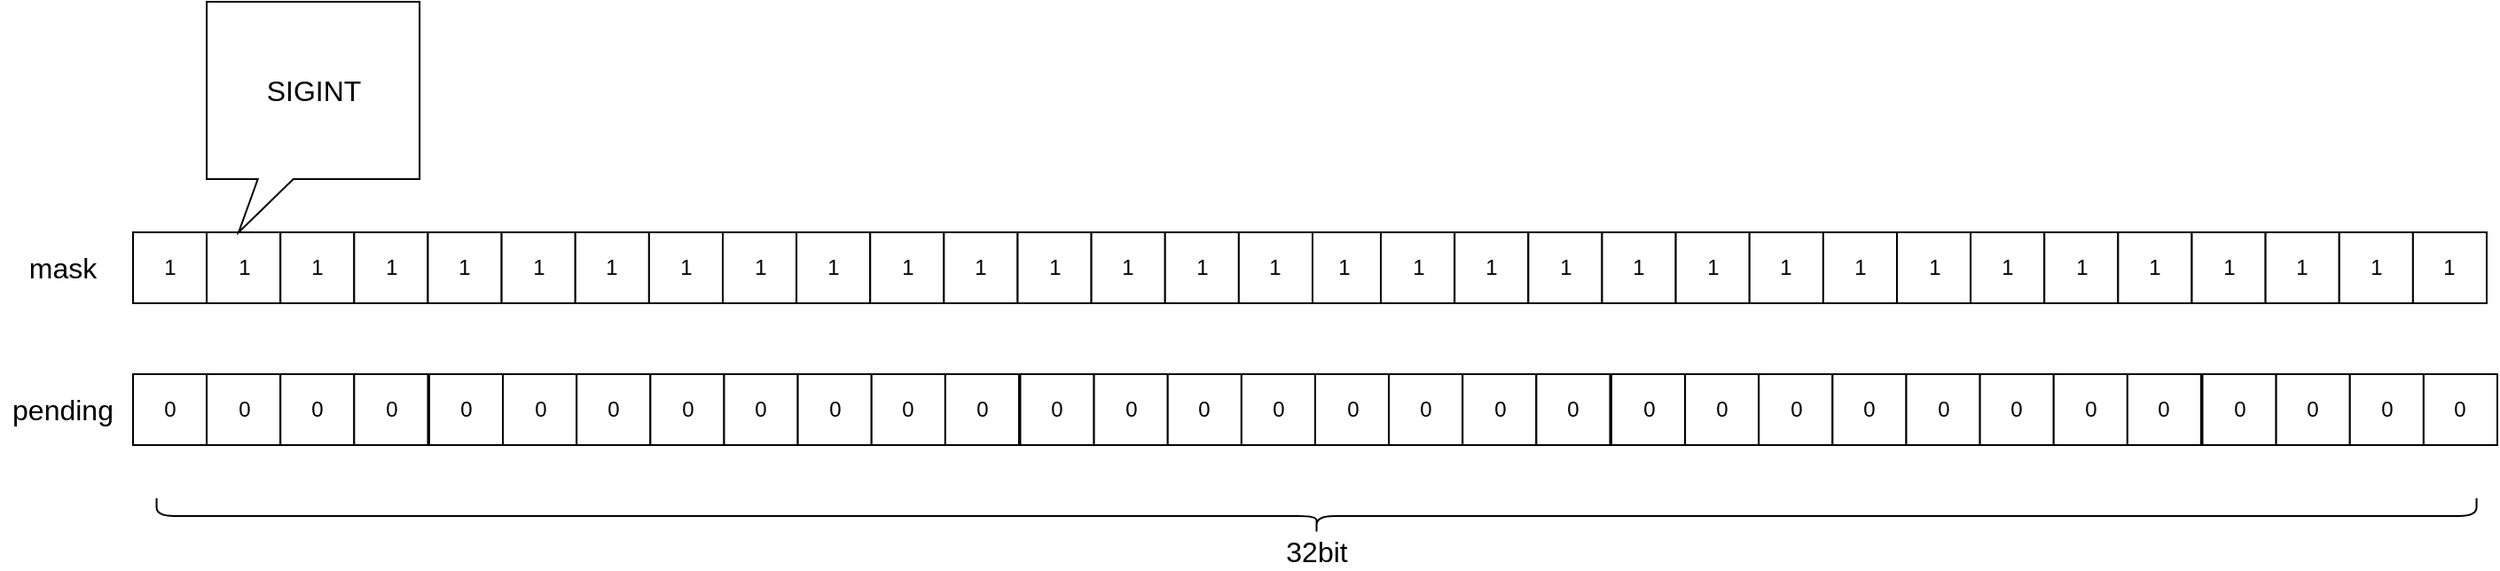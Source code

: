 <mxfile version="15.8.9" type="github">
  <diagram id="zOvcM4MbX52RDbkFWbiI" name="Page-1">
    <mxGraphModel dx="2163" dy="1295" grid="1" gridSize="10" guides="1" tooltips="1" connect="1" arrows="1" fold="1" page="1" pageScale="1" pageWidth="827" pageHeight="1169" math="0" shadow="0">
      <root>
        <mxCell id="0" />
        <mxCell id="1" parent="0" />
        <mxCell id="_iUUSOAj2kYCMJGXZSjO-76" value="mask" style="text;html=1;align=center;verticalAlign=middle;resizable=0;points=[];autosize=1;strokeColor=none;fillColor=none;fontSize=16;" vertex="1" parent="1">
          <mxGeometry x="25" y="250" width="50" height="20" as="geometry" />
        </mxCell>
        <mxCell id="_iUUSOAj2kYCMJGXZSjO-77" value="pending" style="text;html=1;align=center;verticalAlign=middle;resizable=0;points=[];autosize=1;strokeColor=none;fillColor=none;fontSize=16;" vertex="1" parent="1">
          <mxGeometry x="15" y="330" width="70" height="20" as="geometry" />
        </mxCell>
        <mxCell id="_iUUSOAj2kYCMJGXZSjO-101" value="1" style="rounded=0;whiteSpace=wrap;html=1;" vertex="1" parent="1">
          <mxGeometry x="752" y="240" width="41.562" height="40" as="geometry" />
        </mxCell>
        <mxCell id="_iUUSOAj2kYCMJGXZSjO-102" value="1" style="rounded=0;whiteSpace=wrap;html=1;" vertex="1" parent="1">
          <mxGeometry x="793.562" y="240" width="41.562" height="40" as="geometry" />
        </mxCell>
        <mxCell id="_iUUSOAj2kYCMJGXZSjO-103" value="1" style="rounded=0;whiteSpace=wrap;html=1;" vertex="1" parent="1">
          <mxGeometry x="835.125" y="240" width="41.562" height="40" as="geometry" />
        </mxCell>
        <mxCell id="_iUUSOAj2kYCMJGXZSjO-104" value="1" style="rounded=0;whiteSpace=wrap;html=1;" vertex="1" parent="1">
          <mxGeometry x="876.688" y="240" width="41.562" height="40" as="geometry" />
        </mxCell>
        <mxCell id="_iUUSOAj2kYCMJGXZSjO-105" value="1" style="rounded=0;whiteSpace=wrap;html=1;" vertex="1" parent="1">
          <mxGeometry x="918.25" y="240" width="41.562" height="40" as="geometry" />
        </mxCell>
        <mxCell id="_iUUSOAj2kYCMJGXZSjO-106" value="1" style="rounded=0;whiteSpace=wrap;html=1;" vertex="1" parent="1">
          <mxGeometry x="959.812" y="240" width="41.562" height="40" as="geometry" />
        </mxCell>
        <mxCell id="_iUUSOAj2kYCMJGXZSjO-107" value="1" style="rounded=0;whiteSpace=wrap;html=1;" vertex="1" parent="1">
          <mxGeometry x="1001.375" y="240" width="41.562" height="40" as="geometry" />
        </mxCell>
        <mxCell id="_iUUSOAj2kYCMJGXZSjO-108" value="1" style="rounded=0;whiteSpace=wrap;html=1;" vertex="1" parent="1">
          <mxGeometry x="1042.938" y="240" width="41.562" height="40" as="geometry" />
        </mxCell>
        <mxCell id="_iUUSOAj2kYCMJGXZSjO-109" value="1" style="rounded=0;whiteSpace=wrap;html=1;" vertex="1" parent="1">
          <mxGeometry x="1084.5" y="240" width="41.562" height="40" as="geometry" />
        </mxCell>
        <mxCell id="_iUUSOAj2kYCMJGXZSjO-110" value="1" style="rounded=0;whiteSpace=wrap;html=1;" vertex="1" parent="1">
          <mxGeometry x="1126.062" y="240" width="41.562" height="40" as="geometry" />
        </mxCell>
        <mxCell id="_iUUSOAj2kYCMJGXZSjO-111" value="1" style="rounded=0;whiteSpace=wrap;html=1;" vertex="1" parent="1">
          <mxGeometry x="1167.625" y="240" width="41.562" height="40" as="geometry" />
        </mxCell>
        <mxCell id="_iUUSOAj2kYCMJGXZSjO-112" value="1" style="rounded=0;whiteSpace=wrap;html=1;" vertex="1" parent="1">
          <mxGeometry x="1209.188" y="240" width="41.562" height="40" as="geometry" />
        </mxCell>
        <mxCell id="_iUUSOAj2kYCMJGXZSjO-113" value="1" style="rounded=0;whiteSpace=wrap;html=1;" vertex="1" parent="1">
          <mxGeometry x="1250.75" y="240" width="41.562" height="40" as="geometry" />
        </mxCell>
        <mxCell id="_iUUSOAj2kYCMJGXZSjO-114" value="1" style="rounded=0;whiteSpace=wrap;html=1;" vertex="1" parent="1">
          <mxGeometry x="1292.312" y="240" width="41.562" height="40" as="geometry" />
        </mxCell>
        <mxCell id="_iUUSOAj2kYCMJGXZSjO-115" value="1" style="rounded=0;whiteSpace=wrap;html=1;" vertex="1" parent="1">
          <mxGeometry x="1333.875" y="240" width="41.562" height="40" as="geometry" />
        </mxCell>
        <mxCell id="_iUUSOAj2kYCMJGXZSjO-116" value="1" style="rounded=0;whiteSpace=wrap;html=1;" vertex="1" parent="1">
          <mxGeometry x="1375.438" y="240" width="41.562" height="40" as="geometry" />
        </mxCell>
        <mxCell id="_iUUSOAj2kYCMJGXZSjO-1" value="1" style="rounded=0;whiteSpace=wrap;html=1;" vertex="1" parent="1">
          <mxGeometry x="90" y="240" width="41.562" height="40" as="geometry" />
        </mxCell>
        <mxCell id="_iUUSOAj2kYCMJGXZSjO-2" value="1" style="rounded=0;whiteSpace=wrap;html=1;" vertex="1" parent="1">
          <mxGeometry x="131.562" y="240" width="41.562" height="40" as="geometry" />
        </mxCell>
        <mxCell id="_iUUSOAj2kYCMJGXZSjO-3" value="1" style="rounded=0;whiteSpace=wrap;html=1;" vertex="1" parent="1">
          <mxGeometry x="173.125" y="240" width="41.562" height="40" as="geometry" />
        </mxCell>
        <mxCell id="_iUUSOAj2kYCMJGXZSjO-4" value="1" style="rounded=0;whiteSpace=wrap;html=1;" vertex="1" parent="1">
          <mxGeometry x="214.688" y="240" width="41.562" height="40" as="geometry" />
        </mxCell>
        <mxCell id="_iUUSOAj2kYCMJGXZSjO-79" value="1" style="rounded=0;whiteSpace=wrap;html=1;" vertex="1" parent="1">
          <mxGeometry x="256.25" y="240" width="41.562" height="40" as="geometry" />
        </mxCell>
        <mxCell id="_iUUSOAj2kYCMJGXZSjO-80" value="1" style="rounded=0;whiteSpace=wrap;html=1;" vertex="1" parent="1">
          <mxGeometry x="297.812" y="240" width="41.562" height="40" as="geometry" />
        </mxCell>
        <mxCell id="_iUUSOAj2kYCMJGXZSjO-81" value="1" style="rounded=0;whiteSpace=wrap;html=1;" vertex="1" parent="1">
          <mxGeometry x="339.375" y="240" width="41.562" height="40" as="geometry" />
        </mxCell>
        <mxCell id="_iUUSOAj2kYCMJGXZSjO-82" value="1" style="rounded=0;whiteSpace=wrap;html=1;" vertex="1" parent="1">
          <mxGeometry x="380.938" y="240" width="41.562" height="40" as="geometry" />
        </mxCell>
        <mxCell id="_iUUSOAj2kYCMJGXZSjO-83" value="1" style="rounded=0;whiteSpace=wrap;html=1;" vertex="1" parent="1">
          <mxGeometry x="422.5" y="240" width="41.562" height="40" as="geometry" />
        </mxCell>
        <mxCell id="_iUUSOAj2kYCMJGXZSjO-84" value="1" style="rounded=0;whiteSpace=wrap;html=1;" vertex="1" parent="1">
          <mxGeometry x="464.062" y="240" width="41.562" height="40" as="geometry" />
        </mxCell>
        <mxCell id="_iUUSOAj2kYCMJGXZSjO-85" value="1" style="rounded=0;whiteSpace=wrap;html=1;" vertex="1" parent="1">
          <mxGeometry x="505.625" y="240" width="41.562" height="40" as="geometry" />
        </mxCell>
        <mxCell id="_iUUSOAj2kYCMJGXZSjO-86" value="1" style="rounded=0;whiteSpace=wrap;html=1;" vertex="1" parent="1">
          <mxGeometry x="547.188" y="240" width="41.562" height="40" as="geometry" />
        </mxCell>
        <mxCell id="_iUUSOAj2kYCMJGXZSjO-87" value="1" style="rounded=0;whiteSpace=wrap;html=1;" vertex="1" parent="1">
          <mxGeometry x="588.75" y="240" width="41.562" height="40" as="geometry" />
        </mxCell>
        <mxCell id="_iUUSOAj2kYCMJGXZSjO-88" value="1" style="rounded=0;whiteSpace=wrap;html=1;" vertex="1" parent="1">
          <mxGeometry x="630.312" y="240" width="41.562" height="40" as="geometry" />
        </mxCell>
        <mxCell id="_iUUSOAj2kYCMJGXZSjO-89" value="1" style="rounded=0;whiteSpace=wrap;html=1;" vertex="1" parent="1">
          <mxGeometry x="671.875" y="240" width="41.562" height="40" as="geometry" />
        </mxCell>
        <mxCell id="_iUUSOAj2kYCMJGXZSjO-90" value="1" style="rounded=0;whiteSpace=wrap;html=1;" vertex="1" parent="1">
          <mxGeometry x="713.438" y="240" width="41.562" height="40" as="geometry" />
        </mxCell>
        <mxCell id="_iUUSOAj2kYCMJGXZSjO-117" value="0" style="rounded=0;whiteSpace=wrap;html=1;" vertex="1" parent="1">
          <mxGeometry x="90" y="320" width="41.562" height="40" as="geometry" />
        </mxCell>
        <mxCell id="_iUUSOAj2kYCMJGXZSjO-118" value="0" style="rounded=0;whiteSpace=wrap;html=1;" vertex="1" parent="1">
          <mxGeometry x="131.562" y="320" width="41.562" height="40" as="geometry" />
        </mxCell>
        <mxCell id="_iUUSOAj2kYCMJGXZSjO-119" value="0" style="rounded=0;whiteSpace=wrap;html=1;" vertex="1" parent="1">
          <mxGeometry x="173.125" y="320" width="41.562" height="40" as="geometry" />
        </mxCell>
        <mxCell id="_iUUSOAj2kYCMJGXZSjO-120" value="0" style="rounded=0;whiteSpace=wrap;html=1;" vertex="1" parent="1">
          <mxGeometry x="214.688" y="320" width="41.562" height="40" as="geometry" />
        </mxCell>
        <mxCell id="_iUUSOAj2kYCMJGXZSjO-121" value="0" style="rounded=0;whiteSpace=wrap;html=1;" vertex="1" parent="1">
          <mxGeometry x="257" y="320" width="41.56" height="40" as="geometry" />
        </mxCell>
        <mxCell id="_iUUSOAj2kYCMJGXZSjO-122" value="0" style="rounded=0;whiteSpace=wrap;html=1;" vertex="1" parent="1">
          <mxGeometry x="298.562" y="320" width="41.562" height="40" as="geometry" />
        </mxCell>
        <mxCell id="_iUUSOAj2kYCMJGXZSjO-123" value="0" style="rounded=0;whiteSpace=wrap;html=1;" vertex="1" parent="1">
          <mxGeometry x="340.125" y="320" width="41.562" height="40" as="geometry" />
        </mxCell>
        <mxCell id="_iUUSOAj2kYCMJGXZSjO-124" value="0" style="rounded=0;whiteSpace=wrap;html=1;" vertex="1" parent="1">
          <mxGeometry x="381.688" y="320" width="41.562" height="40" as="geometry" />
        </mxCell>
        <mxCell id="_iUUSOAj2kYCMJGXZSjO-125" value="0" style="rounded=0;whiteSpace=wrap;html=1;" vertex="1" parent="1">
          <mxGeometry x="423.25" y="320" width="41.562" height="40" as="geometry" />
        </mxCell>
        <mxCell id="_iUUSOAj2kYCMJGXZSjO-126" value="0" style="rounded=0;whiteSpace=wrap;html=1;" vertex="1" parent="1">
          <mxGeometry x="464.812" y="320" width="41.562" height="40" as="geometry" />
        </mxCell>
        <mxCell id="_iUUSOAj2kYCMJGXZSjO-127" value="0" style="rounded=0;whiteSpace=wrap;html=1;" vertex="1" parent="1">
          <mxGeometry x="506.375" y="320" width="41.562" height="40" as="geometry" />
        </mxCell>
        <mxCell id="_iUUSOAj2kYCMJGXZSjO-128" value="0" style="rounded=0;whiteSpace=wrap;html=1;" vertex="1" parent="1">
          <mxGeometry x="547.938" y="320" width="41.562" height="40" as="geometry" />
        </mxCell>
        <mxCell id="_iUUSOAj2kYCMJGXZSjO-129" value="0" style="rounded=0;whiteSpace=wrap;html=1;" vertex="1" parent="1">
          <mxGeometry x="590.25" y="320" width="41.56" height="40" as="geometry" />
        </mxCell>
        <mxCell id="_iUUSOAj2kYCMJGXZSjO-130" value="0" style="rounded=0;whiteSpace=wrap;html=1;" vertex="1" parent="1">
          <mxGeometry x="631.812" y="320" width="41.562" height="40" as="geometry" />
        </mxCell>
        <mxCell id="_iUUSOAj2kYCMJGXZSjO-131" value="0" style="rounded=0;whiteSpace=wrap;html=1;" vertex="1" parent="1">
          <mxGeometry x="673.375" y="320" width="41.562" height="40" as="geometry" />
        </mxCell>
        <mxCell id="_iUUSOAj2kYCMJGXZSjO-132" value="0" style="rounded=0;whiteSpace=wrap;html=1;" vertex="1" parent="1">
          <mxGeometry x="714.938" y="320" width="41.562" height="40" as="geometry" />
        </mxCell>
        <mxCell id="_iUUSOAj2kYCMJGXZSjO-133" value="0" style="rounded=0;whiteSpace=wrap;html=1;" vertex="1" parent="1">
          <mxGeometry x="756.5" y="320" width="41.562" height="40" as="geometry" />
        </mxCell>
        <mxCell id="_iUUSOAj2kYCMJGXZSjO-134" value="0" style="rounded=0;whiteSpace=wrap;html=1;" vertex="1" parent="1">
          <mxGeometry x="798.062" y="320" width="41.562" height="40" as="geometry" />
        </mxCell>
        <mxCell id="_iUUSOAj2kYCMJGXZSjO-135" value="0" style="rounded=0;whiteSpace=wrap;html=1;" vertex="1" parent="1">
          <mxGeometry x="839.625" y="320" width="41.562" height="40" as="geometry" />
        </mxCell>
        <mxCell id="_iUUSOAj2kYCMJGXZSjO-136" value="0" style="rounded=0;whiteSpace=wrap;html=1;" vertex="1" parent="1">
          <mxGeometry x="881.188" y="320" width="41.562" height="40" as="geometry" />
        </mxCell>
        <mxCell id="_iUUSOAj2kYCMJGXZSjO-137" value="0" style="rounded=0;whiteSpace=wrap;html=1;" vertex="1" parent="1">
          <mxGeometry x="923.5" y="320" width="41.56" height="40" as="geometry" />
        </mxCell>
        <mxCell id="_iUUSOAj2kYCMJGXZSjO-138" value="0" style="rounded=0;whiteSpace=wrap;html=1;" vertex="1" parent="1">
          <mxGeometry x="965.062" y="320" width="41.562" height="40" as="geometry" />
        </mxCell>
        <mxCell id="_iUUSOAj2kYCMJGXZSjO-139" value="0" style="rounded=0;whiteSpace=wrap;html=1;" vertex="1" parent="1">
          <mxGeometry x="1006.625" y="320" width="41.562" height="40" as="geometry" />
        </mxCell>
        <mxCell id="_iUUSOAj2kYCMJGXZSjO-140" value="0" style="rounded=0;whiteSpace=wrap;html=1;" vertex="1" parent="1">
          <mxGeometry x="1048.188" y="320" width="41.562" height="40" as="geometry" />
        </mxCell>
        <mxCell id="_iUUSOAj2kYCMJGXZSjO-141" value="0" style="rounded=0;whiteSpace=wrap;html=1;" vertex="1" parent="1">
          <mxGeometry x="1089.75" y="320" width="41.562" height="40" as="geometry" />
        </mxCell>
        <mxCell id="_iUUSOAj2kYCMJGXZSjO-142" value="0" style="rounded=0;whiteSpace=wrap;html=1;" vertex="1" parent="1">
          <mxGeometry x="1131.312" y="320" width="41.562" height="40" as="geometry" />
        </mxCell>
        <mxCell id="_iUUSOAj2kYCMJGXZSjO-143" value="0" style="rounded=0;whiteSpace=wrap;html=1;" vertex="1" parent="1">
          <mxGeometry x="1172.875" y="320" width="41.562" height="40" as="geometry" />
        </mxCell>
        <mxCell id="_iUUSOAj2kYCMJGXZSjO-144" value="0" style="rounded=0;whiteSpace=wrap;html=1;" vertex="1" parent="1">
          <mxGeometry x="1214.438" y="320" width="41.562" height="40" as="geometry" />
        </mxCell>
        <mxCell id="_iUUSOAj2kYCMJGXZSjO-145" value="0" style="rounded=0;whiteSpace=wrap;html=1;" vertex="1" parent="1">
          <mxGeometry x="1256.75" y="320" width="41.56" height="40" as="geometry" />
        </mxCell>
        <mxCell id="_iUUSOAj2kYCMJGXZSjO-146" value="0" style="rounded=0;whiteSpace=wrap;html=1;" vertex="1" parent="1">
          <mxGeometry x="1298.312" y="320" width="41.562" height="40" as="geometry" />
        </mxCell>
        <mxCell id="_iUUSOAj2kYCMJGXZSjO-147" value="0" style="rounded=0;whiteSpace=wrap;html=1;" vertex="1" parent="1">
          <mxGeometry x="1339.875" y="320" width="41.562" height="40" as="geometry" />
        </mxCell>
        <mxCell id="_iUUSOAj2kYCMJGXZSjO-148" value="0" style="rounded=0;whiteSpace=wrap;html=1;" vertex="1" parent="1">
          <mxGeometry x="1381.438" y="320" width="41.562" height="40" as="geometry" />
        </mxCell>
        <mxCell id="_iUUSOAj2kYCMJGXZSjO-149" value="" style="shape=curlyBracket;whiteSpace=wrap;html=1;rounded=1;flipH=1;rotation=-180;direction=south;" vertex="1" parent="1">
          <mxGeometry x="103.28" y="390" width="1308" height="20" as="geometry" />
        </mxCell>
        <mxCell id="_iUUSOAj2kYCMJGXZSjO-150" value="32bit" style="text;html=1;align=center;verticalAlign=middle;resizable=0;points=[];autosize=1;strokeColor=none;fillColor=none;fontSize=16;" vertex="1" parent="1">
          <mxGeometry x="732.28" y="410" width="50" height="20" as="geometry" />
        </mxCell>
        <mxCell id="_iUUSOAj2kYCMJGXZSjO-151" value="SIGINT" style="shape=callout;whiteSpace=wrap;html=1;perimeter=calloutPerimeter;size=30;position=0.24;position2=0.15;fontSize=16;" vertex="1" parent="1">
          <mxGeometry x="131.56" y="110" width="120" height="130" as="geometry" />
        </mxCell>
      </root>
    </mxGraphModel>
  </diagram>
</mxfile>
